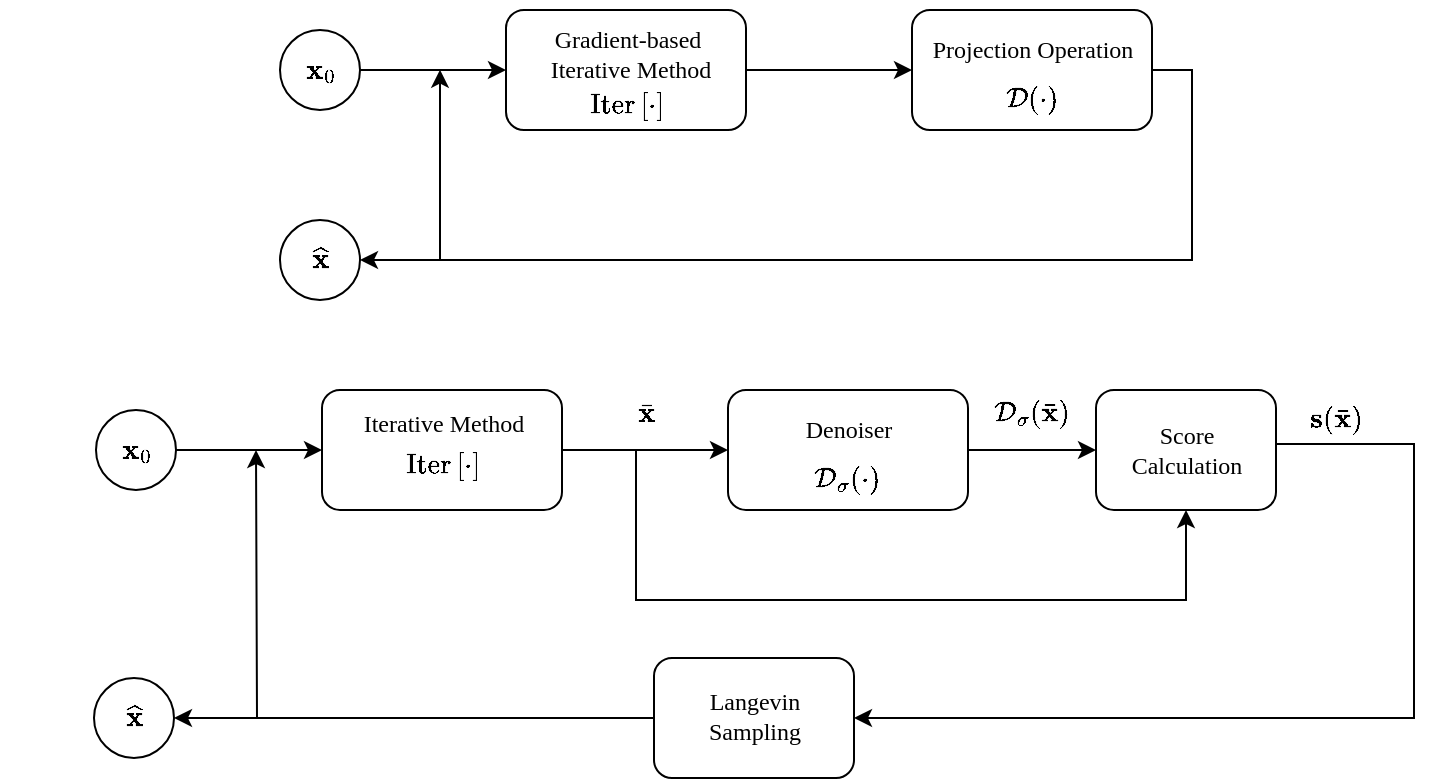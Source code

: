 <mxfile version="23.1.6" type="github">
  <diagram name="Page-1" id="dU-dnFTunSyXHDUeYEFi">
    <mxGraphModel dx="679" dy="492" grid="1" gridSize="10" guides="1" tooltips="1" connect="1" arrows="1" fold="1" page="1" pageScale="1" pageWidth="850" pageHeight="1100" math="1" shadow="0">
      <root>
        <mxCell id="0" />
        <mxCell id="1" parent="0" />
        <mxCell id="YuqXfMFWX_keywvnFie5-14" value="" style="group" vertex="1" connectable="0" parent="1">
          <mxGeometry x="528" y="120" width="120" height="65" as="geometry" />
        </mxCell>
        <mxCell id="YuqXfMFWX_keywvnFie5-22" style="edgeStyle=orthogonalEdgeStyle;rounded=0;orthogonalLoop=1;jettySize=auto;html=1;exitX=1;exitY=0.5;exitDx=0;exitDy=0;" edge="1" parent="YuqXfMFWX_keywvnFie5-14" source="YuqXfMFWX_keywvnFie5-11">
          <mxGeometry relative="1" as="geometry">
            <mxPoint x="-236" y="34.857" as="targetPoint" />
            <Array as="points">
              <mxPoint x="140" y="35" />
              <mxPoint x="140" y="130" />
              <mxPoint x="-236" y="130" />
            </Array>
          </mxGeometry>
        </mxCell>
        <mxCell id="YuqXfMFWX_keywvnFie5-11" value="" style="rounded=1;whiteSpace=wrap;html=1;" vertex="1" parent="YuqXfMFWX_keywvnFie5-14">
          <mxGeometry y="5" width="120" height="60" as="geometry" />
        </mxCell>
        <mxCell id="YuqXfMFWX_keywvnFie5-12" value="&lt;font face=&quot;Times New Roman&quot;&gt;Projection Operation&lt;/font&gt;" style="text;html=1;align=center;verticalAlign=middle;whiteSpace=wrap;rounded=0;" vertex="1" parent="YuqXfMFWX_keywvnFie5-14">
          <mxGeometry x="7.5" width="105" height="50" as="geometry" />
        </mxCell>
        <mxCell id="YuqXfMFWX_keywvnFie5-13" value="$$\mathcal{D}(\cdot)$$" style="text;html=1;align=center;verticalAlign=middle;whiteSpace=wrap;rounded=0;" vertex="1" parent="YuqXfMFWX_keywvnFie5-14">
          <mxGeometry x="30" y="35" width="60" height="30" as="geometry" />
        </mxCell>
        <mxCell id="YuqXfMFWX_keywvnFie5-15" value="" style="group" vertex="1" connectable="0" parent="1">
          <mxGeometry x="325" y="122" width="120" height="66" as="geometry" />
        </mxCell>
        <mxCell id="YuqXfMFWX_keywvnFie5-1" value="" style="rounded=1;whiteSpace=wrap;html=1;" vertex="1" parent="YuqXfMFWX_keywvnFie5-15">
          <mxGeometry y="3" width="120" height="60" as="geometry" />
        </mxCell>
        <mxCell id="YuqXfMFWX_keywvnFie5-7" value="&lt;font face=&quot;Times New Roman&quot;&gt;Gradient-based &amp;nbsp;Iterative Method&lt;/font&gt;" style="text;html=1;align=center;verticalAlign=middle;whiteSpace=wrap;rounded=0;" vertex="1" parent="YuqXfMFWX_keywvnFie5-15">
          <mxGeometry x="16" width="90" height="50" as="geometry" />
        </mxCell>
        <mxCell id="YuqXfMFWX_keywvnFie5-10" value="$$\mathrm{Iter}\left[ \cdot \right]$$" style="text;html=1;align=center;verticalAlign=middle;whiteSpace=wrap;rounded=0;" vertex="1" parent="YuqXfMFWX_keywvnFie5-15">
          <mxGeometry x="31" y="36" width="60" height="30" as="geometry" />
        </mxCell>
        <mxCell id="YuqXfMFWX_keywvnFie5-16" style="edgeStyle=orthogonalEdgeStyle;rounded=0;orthogonalLoop=1;jettySize=auto;html=1;exitX=1;exitY=0.5;exitDx=0;exitDy=0;entryX=0;entryY=0.5;entryDx=0;entryDy=0;" edge="1" parent="1" source="YuqXfMFWX_keywvnFie5-1" target="YuqXfMFWX_keywvnFie5-11">
          <mxGeometry relative="1" as="geometry" />
        </mxCell>
        <mxCell id="YuqXfMFWX_keywvnFie5-20" value="" style="group" vertex="1" connectable="0" parent="1">
          <mxGeometry x="202" y="135" width="60" height="40" as="geometry" />
        </mxCell>
        <mxCell id="YuqXfMFWX_keywvnFie5-18" value="" style="ellipse;whiteSpace=wrap;html=1;aspect=fixed;" vertex="1" parent="YuqXfMFWX_keywvnFie5-20">
          <mxGeometry x="10" width="40" height="40" as="geometry" />
        </mxCell>
        <mxCell id="YuqXfMFWX_keywvnFie5-19" value="$$\mathbf{x}_0$$" style="text;html=1;align=center;verticalAlign=middle;whiteSpace=wrap;rounded=0;" vertex="1" parent="YuqXfMFWX_keywvnFie5-20">
          <mxGeometry y="5" width="60" height="30" as="geometry" />
        </mxCell>
        <mxCell id="YuqXfMFWX_keywvnFie5-21" style="edgeStyle=orthogonalEdgeStyle;rounded=0;orthogonalLoop=1;jettySize=auto;html=1;exitX=1;exitY=0.5;exitDx=0;exitDy=0;entryX=0;entryY=0.5;entryDx=0;entryDy=0;" edge="1" parent="1" source="YuqXfMFWX_keywvnFie5-18" target="YuqXfMFWX_keywvnFie5-1">
          <mxGeometry relative="1" as="geometry" />
        </mxCell>
        <mxCell id="YuqXfMFWX_keywvnFie5-23" value="" style="group" vertex="1" connectable="0" parent="1">
          <mxGeometry x="202" y="229" width="60" height="40" as="geometry" />
        </mxCell>
        <mxCell id="YuqXfMFWX_keywvnFie5-26" style="edgeStyle=orthogonalEdgeStyle;rounded=0;orthogonalLoop=1;jettySize=auto;html=1;exitX=1;exitY=0.5;exitDx=0;exitDy=0;endArrow=none;endFill=0;startArrow=classic;startFill=1;" edge="1" parent="YuqXfMFWX_keywvnFie5-23" source="YuqXfMFWX_keywvnFie5-24">
          <mxGeometry relative="1" as="geometry">
            <mxPoint x="110" y="21" as="targetPoint" />
          </mxGeometry>
        </mxCell>
        <mxCell id="YuqXfMFWX_keywvnFie5-24" value="" style="ellipse;whiteSpace=wrap;html=1;aspect=fixed;" vertex="1" parent="YuqXfMFWX_keywvnFie5-23">
          <mxGeometry x="10" y="1" width="40" height="40" as="geometry" />
        </mxCell>
        <mxCell id="YuqXfMFWX_keywvnFie5-25" value="$$\widehat{\mathbf{x}}$$" style="text;html=1;align=center;verticalAlign=middle;whiteSpace=wrap;rounded=0;" vertex="1" parent="YuqXfMFWX_keywvnFie5-23">
          <mxGeometry y="5" width="60" height="30" as="geometry" />
        </mxCell>
        <mxCell id="YuqXfMFWX_keywvnFie5-27" value="" style="group" vertex="1" connectable="0" parent="1">
          <mxGeometry x="436" y="310" width="120" height="65" as="geometry" />
        </mxCell>
        <mxCell id="YuqXfMFWX_keywvnFie5-29" value="" style="rounded=1;whiteSpace=wrap;html=1;" vertex="1" parent="YuqXfMFWX_keywvnFie5-27">
          <mxGeometry y="5" width="120" height="60" as="geometry" />
        </mxCell>
        <mxCell id="YuqXfMFWX_keywvnFie5-30" value="&lt;font face=&quot;Times New Roman&quot;&gt;Denoiser&lt;/font&gt;" style="text;html=1;align=center;verticalAlign=middle;whiteSpace=wrap;rounded=0;" vertex="1" parent="YuqXfMFWX_keywvnFie5-27">
          <mxGeometry x="7.5" width="105" height="50" as="geometry" />
        </mxCell>
        <mxCell id="YuqXfMFWX_keywvnFie5-31" value="$$\mathcal{D}_{\sigma}(\cdot)$$" style="text;html=1;align=center;verticalAlign=middle;whiteSpace=wrap;rounded=0;" vertex="1" parent="YuqXfMFWX_keywvnFie5-27">
          <mxGeometry x="30" y="35" width="60" height="30" as="geometry" />
        </mxCell>
        <mxCell id="YuqXfMFWX_keywvnFie5-32" value="" style="group" vertex="1" connectable="0" parent="1">
          <mxGeometry x="233" y="312" width="120" height="66" as="geometry" />
        </mxCell>
        <mxCell id="YuqXfMFWX_keywvnFie5-33" value="" style="rounded=1;whiteSpace=wrap;html=1;" vertex="1" parent="YuqXfMFWX_keywvnFie5-32">
          <mxGeometry y="3" width="120" height="60" as="geometry" />
        </mxCell>
        <mxCell id="YuqXfMFWX_keywvnFie5-34" value="&lt;font face=&quot;Times New Roman&quot;&gt;Iterative Method&lt;/font&gt;" style="text;html=1;align=center;verticalAlign=middle;whiteSpace=wrap;rounded=0;" vertex="1" parent="YuqXfMFWX_keywvnFie5-32">
          <mxGeometry x="16" y="-5" width="90" height="50" as="geometry" />
        </mxCell>
        <mxCell id="YuqXfMFWX_keywvnFie5-35" value="$$\mathrm{Iter}\left[ \cdot \right]$$" style="text;html=1;align=center;verticalAlign=middle;whiteSpace=wrap;rounded=0;" vertex="1" parent="YuqXfMFWX_keywvnFie5-32">
          <mxGeometry x="31" y="26" width="60" height="30" as="geometry" />
        </mxCell>
        <mxCell id="YuqXfMFWX_keywvnFie5-36" style="edgeStyle=orthogonalEdgeStyle;rounded=0;orthogonalLoop=1;jettySize=auto;html=1;exitX=1;exitY=0.5;exitDx=0;exitDy=0;entryX=0;entryY=0.5;entryDx=0;entryDy=0;" edge="1" source="YuqXfMFWX_keywvnFie5-33" target="YuqXfMFWX_keywvnFie5-29" parent="1">
          <mxGeometry relative="1" as="geometry" />
        </mxCell>
        <mxCell id="YuqXfMFWX_keywvnFie5-37" value="" style="group" vertex="1" connectable="0" parent="1">
          <mxGeometry x="110" y="325" width="60" height="40" as="geometry" />
        </mxCell>
        <mxCell id="YuqXfMFWX_keywvnFie5-38" value="" style="ellipse;whiteSpace=wrap;html=1;aspect=fixed;" vertex="1" parent="YuqXfMFWX_keywvnFie5-37">
          <mxGeometry x="10" width="40" height="40" as="geometry" />
        </mxCell>
        <mxCell id="YuqXfMFWX_keywvnFie5-39" value="$$\mathbf{x}_0$$" style="text;html=1;align=center;verticalAlign=middle;whiteSpace=wrap;rounded=0;" vertex="1" parent="YuqXfMFWX_keywvnFie5-37">
          <mxGeometry y="5" width="60" height="30" as="geometry" />
        </mxCell>
        <mxCell id="YuqXfMFWX_keywvnFie5-40" style="edgeStyle=orthogonalEdgeStyle;rounded=0;orthogonalLoop=1;jettySize=auto;html=1;exitX=1;exitY=0.5;exitDx=0;exitDy=0;entryX=0;entryY=0.5;entryDx=0;entryDy=0;" edge="1" source="YuqXfMFWX_keywvnFie5-38" target="YuqXfMFWX_keywvnFie5-33" parent="1">
          <mxGeometry relative="1" as="geometry" />
        </mxCell>
        <mxCell id="YuqXfMFWX_keywvnFie5-41" value="" style="group" vertex="1" connectable="0" parent="1">
          <mxGeometry x="109" y="458" width="60" height="40" as="geometry" />
        </mxCell>
        <mxCell id="YuqXfMFWX_keywvnFie5-42" style="edgeStyle=orthogonalEdgeStyle;rounded=0;orthogonalLoop=1;jettySize=auto;html=1;exitX=1;exitY=0.5;exitDx=0;exitDy=0;endArrow=none;endFill=0;startArrow=classic;startFill=1;" edge="1" parent="YuqXfMFWX_keywvnFie5-41" source="YuqXfMFWX_keywvnFie5-43">
          <mxGeometry relative="1" as="geometry">
            <mxPoint x="110" y="21" as="targetPoint" />
          </mxGeometry>
        </mxCell>
        <mxCell id="YuqXfMFWX_keywvnFie5-43" value="" style="ellipse;whiteSpace=wrap;html=1;aspect=fixed;" vertex="1" parent="YuqXfMFWX_keywvnFie5-41">
          <mxGeometry x="10" y="1" width="40" height="40" as="geometry" />
        </mxCell>
        <mxCell id="YuqXfMFWX_keywvnFie5-44" value="$$\widehat{\mathbf{x}}$$" style="text;html=1;align=center;verticalAlign=middle;whiteSpace=wrap;rounded=0;" vertex="1" parent="YuqXfMFWX_keywvnFie5-41">
          <mxGeometry y="5" width="60" height="30" as="geometry" />
        </mxCell>
        <mxCell id="YuqXfMFWX_keywvnFie5-45" value="" style="group" vertex="1" connectable="0" parent="1">
          <mxGeometry x="620" y="310" width="150" height="65" as="geometry" />
        </mxCell>
        <mxCell id="YuqXfMFWX_keywvnFie5-47" value="" style="rounded=1;whiteSpace=wrap;html=1;" vertex="1" parent="YuqXfMFWX_keywvnFie5-45">
          <mxGeometry y="5" width="90" height="60" as="geometry" />
        </mxCell>
        <mxCell id="YuqXfMFWX_keywvnFie5-54" style="edgeStyle=orthogonalEdgeStyle;rounded=0;orthogonalLoop=1;jettySize=auto;html=1;exitX=0.5;exitY=1;exitDx=0;exitDy=0;startArrow=classic;startFill=1;endArrow=none;endFill=0;" edge="1" parent="YuqXfMFWX_keywvnFie5-45" source="YuqXfMFWX_keywvnFie5-47">
          <mxGeometry relative="1" as="geometry">
            <mxPoint x="-230" y="35" as="targetPoint" />
            <mxPoint x="50" y="90" as="sourcePoint" />
            <Array as="points">
              <mxPoint x="45" y="110" />
              <mxPoint x="-230" y="110" />
            </Array>
          </mxGeometry>
        </mxCell>
        <mxCell id="YuqXfMFWX_keywvnFie5-48" value="&lt;font face=&quot;Times New Roman&quot;&gt;Score Calculation&lt;/font&gt;" style="text;html=1;align=center;verticalAlign=middle;whiteSpace=wrap;rounded=0;" vertex="1" parent="YuqXfMFWX_keywvnFie5-45">
          <mxGeometry x="8.75" y="10" width="72.5" height="50" as="geometry" />
        </mxCell>
        <mxCell id="YuqXfMFWX_keywvnFie5-58" value="$$\mathbf{s}(\bar{\mathbf{x}})$$" style="text;html=1;align=center;verticalAlign=middle;whiteSpace=wrap;rounded=0;" vertex="1" parent="YuqXfMFWX_keywvnFie5-45">
          <mxGeometry x="90" y="5" width="60" height="30" as="geometry" />
        </mxCell>
        <mxCell id="YuqXfMFWX_keywvnFie5-51" style="edgeStyle=orthogonalEdgeStyle;rounded=0;orthogonalLoop=1;jettySize=auto;html=1;exitX=1;exitY=0.5;exitDx=0;exitDy=0;entryX=0;entryY=0.5;entryDx=0;entryDy=0;" edge="1" parent="1" source="YuqXfMFWX_keywvnFie5-29" target="YuqXfMFWX_keywvnFie5-47">
          <mxGeometry relative="1" as="geometry" />
        </mxCell>
        <mxCell id="YuqXfMFWX_keywvnFie5-56" value="$$\bar{\mathbf{x}}$$" style="text;html=1;align=center;verticalAlign=middle;whiteSpace=wrap;rounded=0;" vertex="1" parent="1">
          <mxGeometry x="365" y="312" width="60" height="30" as="geometry" />
        </mxCell>
        <mxCell id="YuqXfMFWX_keywvnFie5-57" value="$$\mathcal{D}_{\sigma}(\bar{\mathbf{x}})$$" style="text;html=1;align=center;verticalAlign=middle;whiteSpace=wrap;rounded=0;" vertex="1" parent="1">
          <mxGeometry x="558" y="312" width="60" height="30" as="geometry" />
        </mxCell>
        <mxCell id="YuqXfMFWX_keywvnFie5-62" style="edgeStyle=orthogonalEdgeStyle;rounded=0;orthogonalLoop=1;jettySize=auto;html=1;exitX=0;exitY=0.5;exitDx=0;exitDy=0;" edge="1" parent="1" source="YuqXfMFWX_keywvnFie5-59">
          <mxGeometry relative="1" as="geometry">
            <mxPoint x="200" y="345" as="targetPoint" />
            <mxPoint x="399" y="484" as="sourcePoint" />
          </mxGeometry>
        </mxCell>
        <mxCell id="YuqXfMFWX_keywvnFie5-59" value="" style="rounded=1;whiteSpace=wrap;html=1;" vertex="1" parent="1">
          <mxGeometry x="399" y="449" width="100" height="60" as="geometry" />
        </mxCell>
        <mxCell id="YuqXfMFWX_keywvnFie5-61" value="&lt;font face=&quot;Times New Roman&quot;&gt;Langevin Sampling&lt;/font&gt;" style="text;html=1;align=center;verticalAlign=middle;whiteSpace=wrap;rounded=0;" vertex="1" parent="1">
          <mxGeometry x="412.75" y="453" width="72.5" height="50" as="geometry" />
        </mxCell>
        <mxCell id="YuqXfMFWX_keywvnFie5-55" style="edgeStyle=orthogonalEdgeStyle;rounded=0;orthogonalLoop=1;jettySize=auto;html=1;exitX=0;exitY=1;exitDx=0;exitDy=0;entryX=1;entryY=0.5;entryDx=0;entryDy=0;" edge="1" parent="1" source="YuqXfMFWX_keywvnFie5-58" target="YuqXfMFWX_keywvnFie5-59">
          <mxGeometry relative="1" as="geometry">
            <mxPoint x="500" y="476" as="targetPoint" />
            <mxPoint x="739" y="342" as="sourcePoint" />
            <Array as="points">
              <mxPoint x="710" y="342" />
              <mxPoint x="779" y="342" />
              <mxPoint x="779" y="479" />
            </Array>
          </mxGeometry>
        </mxCell>
      </root>
    </mxGraphModel>
  </diagram>
</mxfile>
